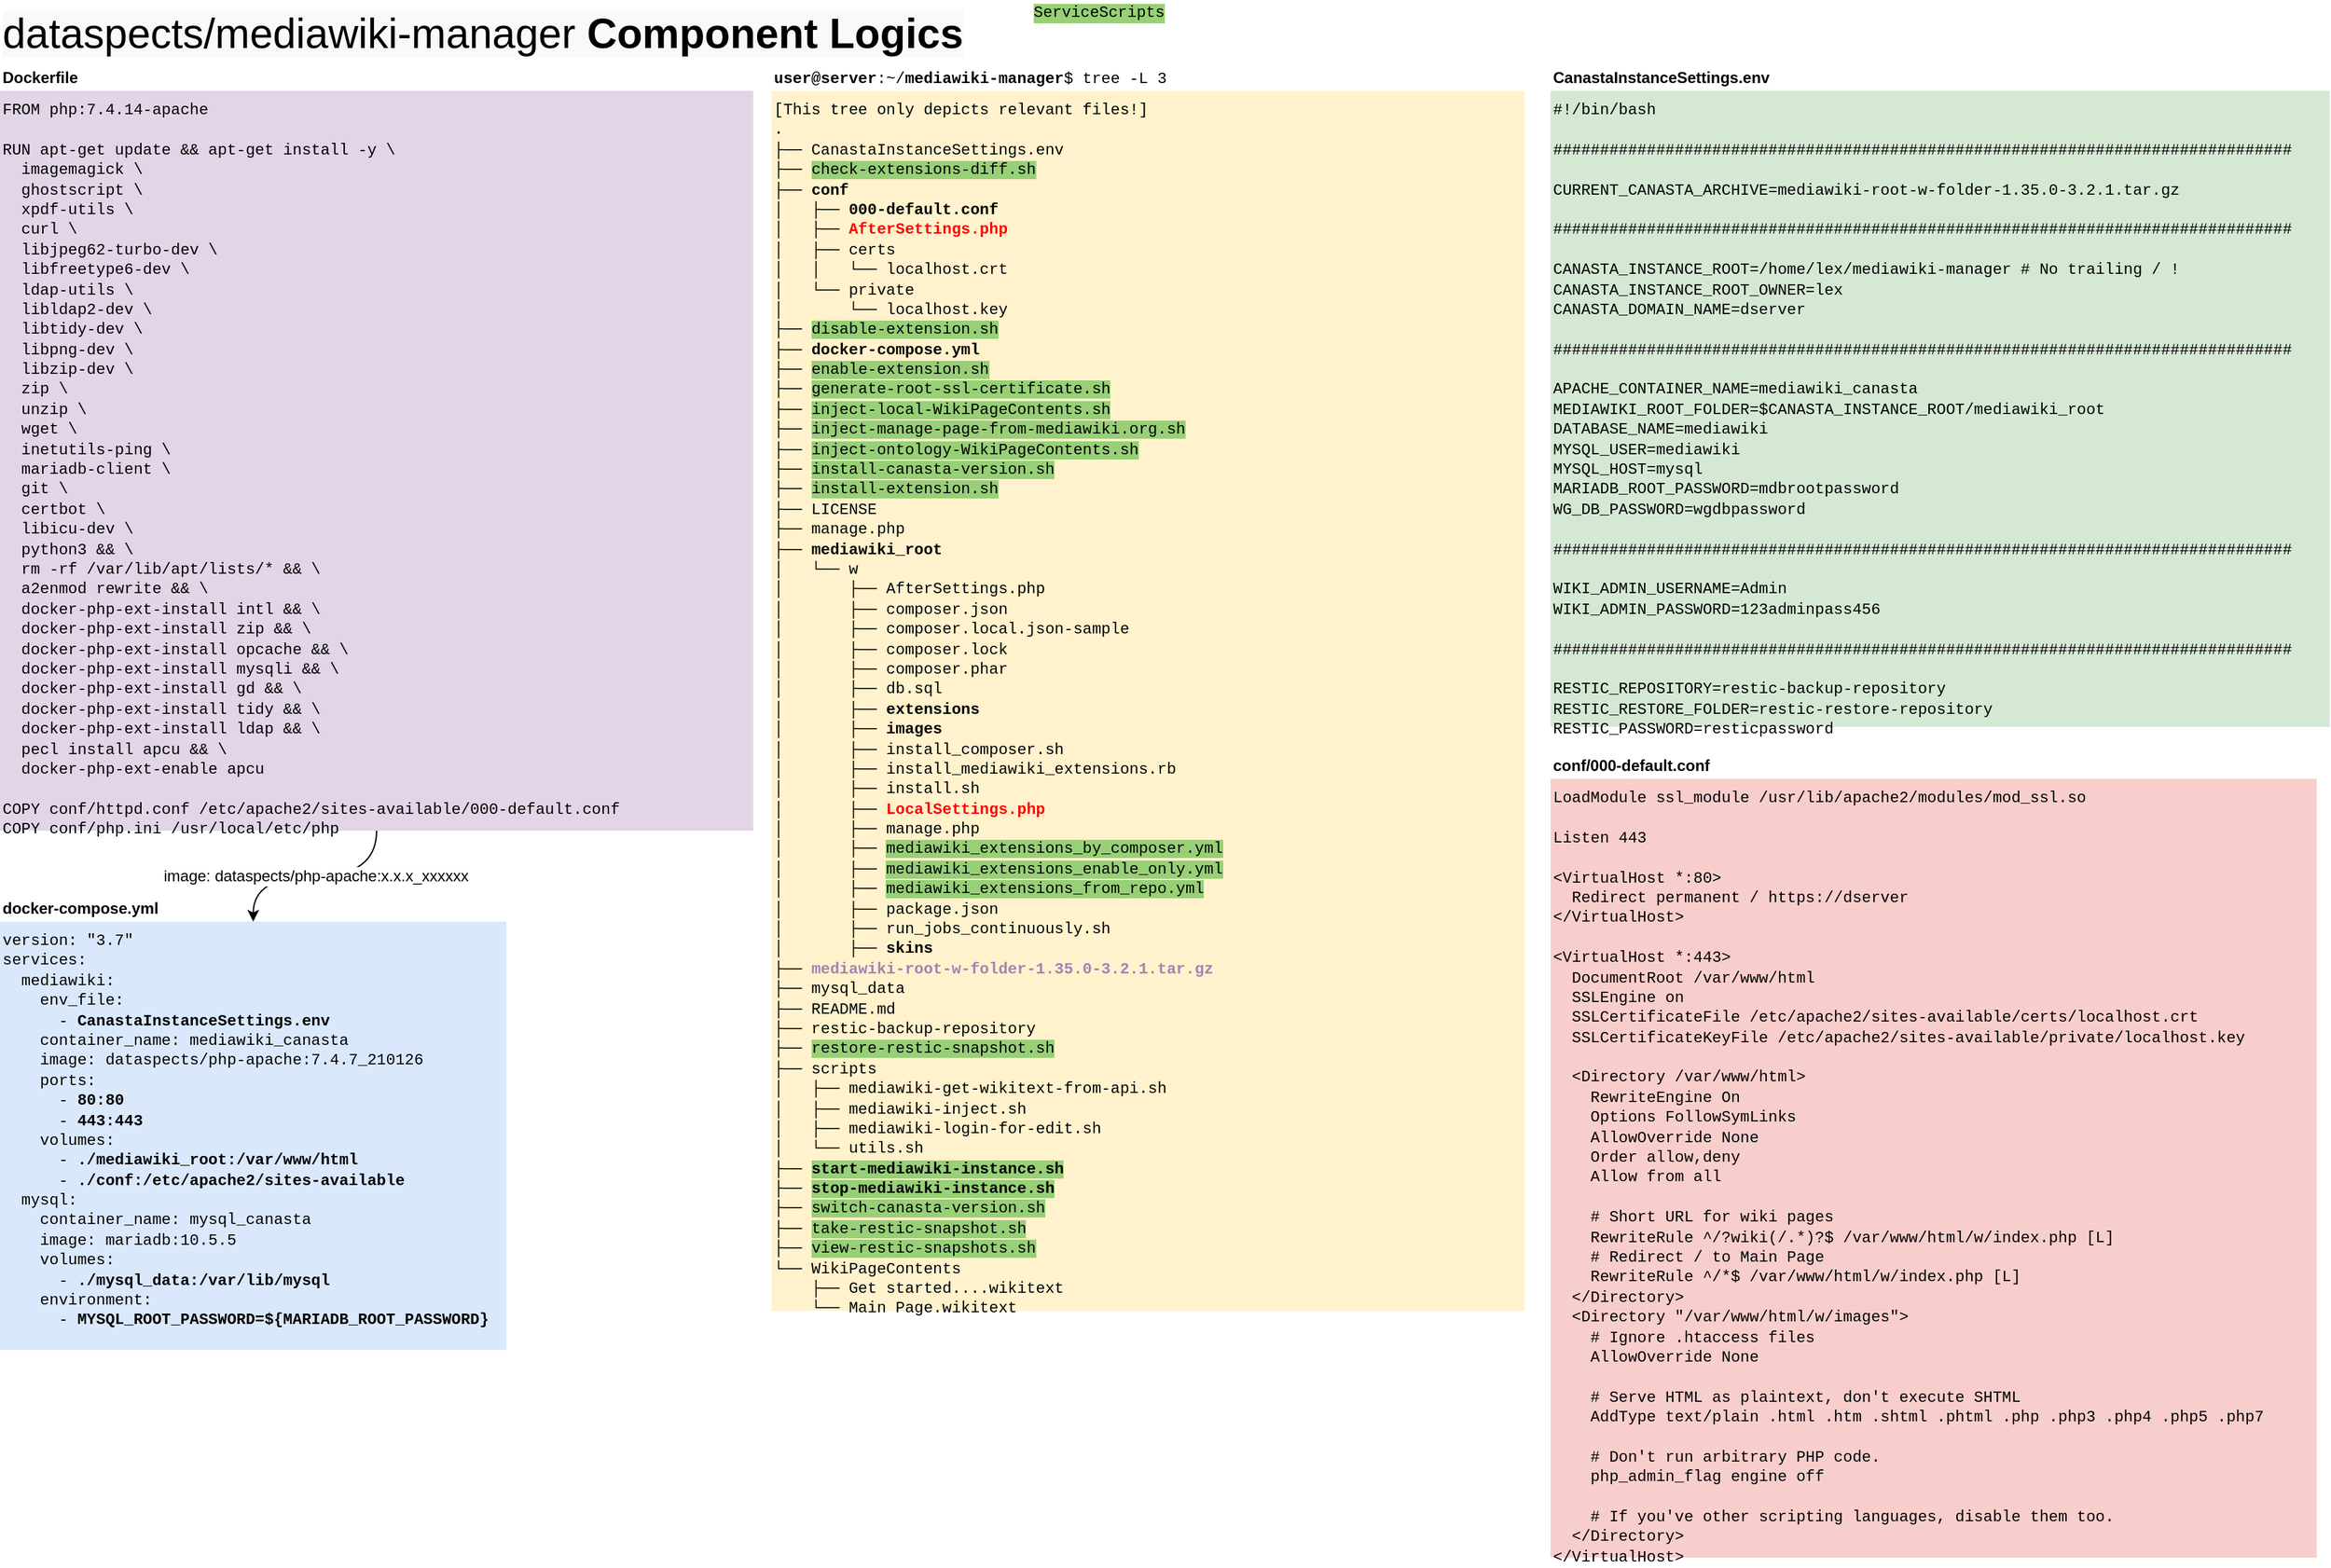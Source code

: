 <mxfile version="14.1.8" type="device"><diagram id="OTgeyJfTzAoQovxqewII" name="Component Logics"><mxGraphModel dx="2803" dy="843" grid="1" gridSize="10" guides="1" tooltips="1" connect="1" arrows="1" fold="1" page="1" pageScale="1" pageWidth="1169" pageHeight="827" math="0" shadow="0"><root><mxCell id="0"/><mxCell id="1" parent="0"/><mxCell id="fpPDTBa0rSc94i8WBxE1-5" value="&lt;div&gt;&lt;font face=&quot;Courier New&quot;&gt;version: &quot;3.7&quot;&lt;/font&gt;&lt;/div&gt;&lt;div&gt;&lt;font face=&quot;Courier New&quot;&gt;services:&lt;/font&gt;&lt;/div&gt;&lt;div&gt;&lt;font face=&quot;Courier New&quot;&gt;&amp;nbsp; mediawiki:&lt;/font&gt;&lt;/div&gt;&lt;div&gt;&lt;font face=&quot;Courier New&quot;&gt;&amp;nbsp; &amp;nbsp; env_file:&lt;/font&gt;&lt;/div&gt;&lt;div&gt;&lt;font face=&quot;Courier New&quot;&gt;&amp;nbsp; &amp;nbsp; &amp;nbsp; - &lt;b&gt;CanastaInstanceSettings.env&lt;/b&gt;&lt;/font&gt;&lt;/div&gt;&lt;div&gt;&lt;font face=&quot;Courier New&quot;&gt;&amp;nbsp; &amp;nbsp; container_name: mediawiki_canasta&lt;/font&gt;&lt;/div&gt;&lt;div&gt;&lt;font face=&quot;Courier New&quot;&gt;&amp;nbsp; &amp;nbsp; image: dataspects/php-apache:7.4.7_210126&lt;/font&gt;&lt;/div&gt;&lt;div&gt;&lt;font face=&quot;Courier New&quot;&gt;&amp;nbsp; &amp;nbsp; ports:&lt;/font&gt;&lt;/div&gt;&lt;div&gt;&lt;font face=&quot;Courier New&quot;&gt;&amp;nbsp; &amp;nbsp; &amp;nbsp; - &lt;b&gt;80:80&lt;/b&gt;&lt;/font&gt;&lt;/div&gt;&lt;div&gt;&lt;font face=&quot;Courier New&quot;&gt;&amp;nbsp; &amp;nbsp; &amp;nbsp; - &lt;b&gt;443:443&lt;/b&gt;&lt;/font&gt;&lt;/div&gt;&lt;div&gt;&lt;font face=&quot;Courier New&quot;&gt;&amp;nbsp; &amp;nbsp; volumes:&lt;/font&gt;&lt;/div&gt;&lt;div&gt;&lt;font face=&quot;Courier New&quot;&gt;&amp;nbsp; &amp;nbsp; &amp;nbsp; - &lt;b&gt;./mediawiki_root:/var/www/html&lt;/b&gt;&lt;/font&gt;&lt;/div&gt;&lt;div&gt;&lt;font face=&quot;Courier New&quot;&gt;&amp;nbsp; &amp;nbsp; &amp;nbsp; - &lt;b&gt;./conf:/etc/apache2/sites-available&lt;/b&gt;&lt;/font&gt;&lt;/div&gt;&lt;div&gt;&lt;font face=&quot;Courier New&quot;&gt;&amp;nbsp; mysql:&lt;/font&gt;&lt;/div&gt;&lt;div&gt;&lt;font face=&quot;Courier New&quot;&gt;&amp;nbsp; &amp;nbsp; container_name: mysql_canasta&lt;/font&gt;&lt;/div&gt;&lt;div&gt;&lt;font face=&quot;Courier New&quot;&gt;&amp;nbsp; &amp;nbsp; image: mariadb:10.5.5&lt;/font&gt;&lt;/div&gt;&lt;div&gt;&lt;font face=&quot;Courier New&quot;&gt;&amp;nbsp; &amp;nbsp; volumes:&lt;/font&gt;&lt;/div&gt;&lt;div&gt;&lt;font face=&quot;Courier New&quot;&gt;&amp;nbsp; &amp;nbsp; &amp;nbsp; - &lt;b&gt;./mysql_data:/var/lib/mysql&lt;/b&gt;&lt;/font&gt;&lt;/div&gt;&lt;div&gt;&lt;font face=&quot;Courier New&quot;&gt;&amp;nbsp; &amp;nbsp; environment:&lt;/font&gt;&lt;/div&gt;&lt;div&gt;&lt;font face=&quot;Courier New&quot;&gt;&amp;nbsp; &amp;nbsp; &amp;nbsp; - &lt;b&gt;MYSQL_ROOT_PASSWORD=${MARIADB_ROOT_PASSWORD}&lt;/b&gt;&lt;/font&gt;&lt;/div&gt;" style="rounded=0;whiteSpace=wrap;html=1;fontFamily=Helvetica;fontSize=12;align=left;fillColor=#dae8fc;verticalAlign=top;strokeColor=none;" parent="1" vertex="1"><mxGeometry x="-874" y="710" width="390" height="330" as="geometry"/></mxCell><mxCell id="175h7g4b2nINGprllrrE-1" value="&lt;div&gt;&lt;span style=&quot;font-family: &amp;#34;courier new&amp;#34;&quot;&gt;[This tree only depicts relevant files!]&lt;/span&gt;&lt;/div&gt;&lt;div&gt;&lt;span style=&quot;font-family: &amp;#34;courier new&amp;#34;&quot;&gt;.&lt;/span&gt;&lt;br&gt;&lt;/div&gt;&lt;div&gt;&lt;font face=&quot;Courier New&quot;&gt;├── CanastaInstanceSettings.env&lt;/font&gt;&lt;/div&gt;&lt;div&gt;&lt;font face=&quot;Courier New&quot;&gt;├── &lt;span style=&quot;background-color: rgb(151 , 208 , 119)&quot;&gt;check-extensions-diff.sh&lt;/span&gt;&lt;/font&gt;&lt;/div&gt;&lt;div&gt;&lt;font face=&quot;Courier New&quot;&gt;├── &lt;b&gt;conf&lt;/b&gt;&lt;/font&gt;&lt;/div&gt;&lt;div&gt;&lt;font face=&quot;Courier New&quot;&gt;│&amp;nbsp; &amp;nbsp;├── &lt;b&gt;000-default.conf&lt;/b&gt;&lt;/font&gt;&lt;/div&gt;&lt;div&gt;&lt;font face=&quot;Courier New&quot;&gt;│&amp;nbsp; &amp;nbsp;├── &lt;font color=&quot;#ff0000&quot;&gt;&lt;b&gt;AfterSettings.php&lt;/b&gt;&lt;/font&gt;&lt;/font&gt;&lt;/div&gt;&lt;div&gt;&lt;font face=&quot;Courier New&quot;&gt;│&amp;nbsp; &amp;nbsp;├── certs&lt;/font&gt;&lt;/div&gt;&lt;div&gt;&lt;font face=&quot;Courier New&quot;&gt;│&amp;nbsp; &amp;nbsp;│&amp;nbsp; &amp;nbsp;└── localhost.crt&lt;/font&gt;&lt;/div&gt;&lt;div&gt;&lt;font face=&quot;Courier New&quot;&gt;│&amp;nbsp; &amp;nbsp;└── private&lt;/font&gt;&lt;/div&gt;&lt;div&gt;&lt;font face=&quot;Courier New&quot;&gt;│&amp;nbsp; &amp;nbsp; &amp;nbsp; &amp;nbsp;└── localhost.key&lt;/font&gt;&lt;/div&gt;&lt;div&gt;&lt;span style=&quot;font-family: &amp;#34;courier new&amp;#34;&quot;&gt;├── &lt;span style=&quot;background-color: rgb(151 , 208 , 119)&quot;&gt;disable-extension.sh&lt;/span&gt;&lt;/span&gt;&lt;br&gt;&lt;/div&gt;&lt;div&gt;&lt;font face=&quot;Courier New&quot;&gt;├── &lt;b&gt;docker-compose.yml&lt;/b&gt;&lt;/font&gt;&lt;/div&gt;&lt;div&gt;&lt;span style=&quot;font-family: &amp;#34;courier new&amp;#34;&quot;&gt;├── &lt;span style=&quot;background-color: rgb(151 , 208 , 119)&quot;&gt;enable-extension.sh&lt;/span&gt;&lt;/span&gt;&lt;br&gt;&lt;/div&gt;&lt;div&gt;&lt;font face=&quot;Courier New&quot;&gt;├── &lt;span style=&quot;background-color: rgb(151 , 208 , 119)&quot;&gt;generate-root-ssl-certificate.sh&lt;/span&gt;&lt;/font&gt;&lt;/div&gt;&lt;div&gt;&lt;span style=&quot;font-family: &amp;#34;courier new&amp;#34;&quot;&gt;├── &lt;span style=&quot;background-color: rgb(151 , 208 , 119)&quot;&gt;inject-local-WikiPageContents.sh&lt;/span&gt;&lt;/span&gt;&lt;br&gt;&lt;/div&gt;&lt;div&gt;&lt;font face=&quot;Courier New&quot;&gt;├── &lt;span style=&quot;background-color: rgb(151 , 208 , 119)&quot;&gt;inject-manage-page-from-mediawiki.org.sh&lt;/span&gt;&lt;/font&gt;&lt;/div&gt;&lt;div&gt;&lt;font face=&quot;Courier New&quot;&gt;├── &lt;span style=&quot;background-color: rgb(151 , 208 , 119)&quot;&gt;inject-ontology-WikiPageContents.sh&lt;/span&gt;&lt;/font&gt;&lt;/div&gt;&lt;div&gt;&lt;font face=&quot;Courier New&quot;&gt;├── &lt;span style=&quot;background-color: rgb(151 , 208 , 119)&quot;&gt;install-canasta-version.sh&lt;/span&gt;&lt;/font&gt;&lt;/div&gt;&lt;div&gt;&lt;font face=&quot;Courier New&quot;&gt;├── &lt;span style=&quot;background-color: rgb(151 , 208 , 119)&quot;&gt;install-extension.sh&lt;/span&gt;&lt;/font&gt;&lt;/div&gt;&lt;div&gt;&lt;font face=&quot;Courier New&quot;&gt;├── LICENSE&lt;/font&gt;&lt;/div&gt;&lt;div&gt;&lt;font face=&quot;Courier New&quot;&gt;├── manage.php&lt;/font&gt;&lt;/div&gt;&lt;div&gt;&lt;font face=&quot;Courier New&quot;&gt;├── &lt;b&gt;mediawiki_root&lt;/b&gt;&lt;/font&gt;&lt;/div&gt;&lt;div&gt;&lt;font face=&quot;Courier New&quot;&gt;│&amp;nbsp; &amp;nbsp;└── w&lt;/font&gt;&lt;/div&gt;&lt;div&gt;&lt;font face=&quot;Courier New&quot;&gt;│&amp;nbsp; &amp;nbsp; &amp;nbsp; &amp;nbsp;├── AfterSettings.php&lt;/font&gt;&lt;/div&gt;&lt;div&gt;&lt;span style=&quot;font-family: &amp;#34;courier new&amp;#34;&quot;&gt;│&amp;nbsp; &amp;nbsp; &amp;nbsp; &amp;nbsp;├── composer.json&lt;/span&gt;&lt;br&gt;&lt;/div&gt;&lt;div&gt;&lt;font face=&quot;Courier New&quot;&gt;│&amp;nbsp; &amp;nbsp; &amp;nbsp; &amp;nbsp;├── composer.local.json-sample&lt;/font&gt;&lt;/div&gt;&lt;div&gt;&lt;font face=&quot;Courier New&quot;&gt;│&amp;nbsp; &amp;nbsp; &amp;nbsp; &amp;nbsp;├── composer.lock&lt;/font&gt;&lt;/div&gt;&lt;div&gt;&lt;font face=&quot;Courier New&quot;&gt;│&amp;nbsp; &amp;nbsp; &amp;nbsp; &amp;nbsp;├── composer.phar&lt;/font&gt;&lt;/div&gt;&lt;div&gt;&lt;span style=&quot;font-family: &amp;#34;courier new&amp;#34;&quot;&gt;│&amp;nbsp; &amp;nbsp; &amp;nbsp; &amp;nbsp;├── db.sql&lt;/span&gt;&lt;br&gt;&lt;/div&gt;&lt;div&gt;&lt;span style=&quot;font-family: &amp;#34;courier new&amp;#34;&quot;&gt;│&amp;nbsp; &amp;nbsp; &amp;nbsp; &amp;nbsp;├── &lt;b&gt;extensions&lt;/b&gt;&lt;/span&gt;&lt;br&gt;&lt;/div&gt;&lt;div&gt;&lt;span style=&quot;font-family: &amp;#34;courier new&amp;#34;&quot;&gt;│&amp;nbsp; &amp;nbsp; &amp;nbsp; &amp;nbsp;├── &lt;b&gt;images&lt;/b&gt;&lt;/span&gt;&lt;br&gt;&lt;/div&gt;&lt;div&gt;&lt;span style=&quot;font-family: &amp;#34;courier new&amp;#34;&quot;&gt;│&amp;nbsp; &amp;nbsp; &amp;nbsp; &amp;nbsp;├── install_composer.sh&lt;/span&gt;&lt;br&gt;&lt;/div&gt;&lt;div&gt;&lt;font face=&quot;Courier New&quot;&gt;│&amp;nbsp; &amp;nbsp; &amp;nbsp; &amp;nbsp;├── install_mediawiki_extensions.rb&lt;/font&gt;&lt;/div&gt;&lt;div&gt;&lt;font face=&quot;Courier New&quot;&gt;│&amp;nbsp; &amp;nbsp; &amp;nbsp; &amp;nbsp;├── install.sh&lt;/font&gt;&lt;/div&gt;&lt;div&gt;&lt;span style=&quot;font-family: &amp;#34;courier new&amp;#34;&quot;&gt;│&amp;nbsp; &amp;nbsp; &amp;nbsp; &amp;nbsp;├── &lt;font color=&quot;#ff0000&quot;&gt;&lt;b&gt;LocalSettings.php&lt;/b&gt;&lt;/font&gt;&lt;/span&gt;&lt;br&gt;&lt;/div&gt;&lt;div&gt;&lt;span style=&quot;font-family: &amp;#34;courier new&amp;#34;&quot;&gt;│&amp;nbsp; &amp;nbsp; &amp;nbsp; &amp;nbsp;├── manage.php&lt;/span&gt;&lt;br&gt;&lt;/div&gt;&lt;div&gt;&lt;font face=&quot;Courier New&quot;&gt;│&amp;nbsp; &amp;nbsp; &amp;nbsp; &amp;nbsp;├── &lt;span style=&quot;background-color: rgb(151 , 208 , 119)&quot;&gt;mediawiki_extensions_by_composer.yml&lt;/span&gt;&lt;/font&gt;&lt;/div&gt;&lt;div&gt;&lt;font face=&quot;Courier New&quot;&gt;│&amp;nbsp; &amp;nbsp; &amp;nbsp; &amp;nbsp;├── &lt;span style=&quot;background-color: rgb(151 , 208 , 119)&quot;&gt;mediawiki_extensions_enable_only.yml&lt;/span&gt;&lt;/font&gt;&lt;/div&gt;&lt;div&gt;&lt;font face=&quot;Courier New&quot;&gt;│&amp;nbsp; &amp;nbsp; &amp;nbsp; &amp;nbsp;├── &lt;span style=&quot;background-color: rgb(151 , 208 , 119)&quot;&gt;mediawiki_extensions_from_repo.yml&lt;/span&gt;&lt;/font&gt;&lt;/div&gt;&lt;div&gt;&lt;span style=&quot;font-family: &amp;#34;courier new&amp;#34;&quot;&gt;│&amp;nbsp; &amp;nbsp; &amp;nbsp; &amp;nbsp;├── package.json&lt;/span&gt;&lt;br&gt;&lt;/div&gt;&lt;div&gt;&lt;span style=&quot;font-family: &amp;#34;courier new&amp;#34;&quot;&gt;│&amp;nbsp; &amp;nbsp; &amp;nbsp; &amp;nbsp;├── run_jobs_continuously.sh&lt;/span&gt;&lt;br&gt;&lt;/div&gt;&lt;div&gt;&lt;span style=&quot;font-family: &amp;#34;courier new&amp;#34;&quot;&gt;│&amp;nbsp; &amp;nbsp; &amp;nbsp; &amp;nbsp;├── &lt;b&gt;skins&lt;/b&gt;&lt;/span&gt;&lt;br&gt;&lt;/div&gt;&lt;div&gt;&lt;span style=&quot;font-family: &amp;#34;courier new&amp;#34;&quot;&gt;├── &lt;font color=&quot;#a680b8&quot;&gt;&lt;b&gt;mediawiki-root-w-folder-1.35.0-3.2.1.tar.gz&lt;/b&gt;&lt;/font&gt;&lt;/span&gt;&lt;br&gt;&lt;/div&gt;&lt;div&gt;&lt;font face=&quot;Courier New&quot;&gt;├── mysql_data&lt;/font&gt;&lt;/div&gt;&lt;div&gt;&lt;span style=&quot;font-family: &amp;#34;courier new&amp;#34;&quot;&gt;├── README.md&lt;/span&gt;&lt;br&gt;&lt;/div&gt;&lt;div&gt;&lt;font face=&quot;Courier New&quot;&gt;├── restic-backup-repository&lt;/font&gt;&lt;/div&gt;&lt;div&gt;&lt;span style=&quot;font-family: &amp;#34;courier new&amp;#34;&quot;&gt;├── &lt;span style=&quot;background-color: rgb(151 , 208 , 119)&quot;&gt;restore-restic-snapshot.sh&lt;/span&gt;&lt;/span&gt;&lt;br&gt;&lt;/div&gt;&lt;div&gt;&lt;font face=&quot;Courier New&quot;&gt;├── scripts&lt;/font&gt;&lt;/div&gt;&lt;div&gt;&lt;font face=&quot;Courier New&quot;&gt;│&amp;nbsp; &amp;nbsp;├── mediawiki-get-wikitext-from-api.sh&lt;/font&gt;&lt;/div&gt;&lt;div&gt;&lt;font face=&quot;Courier New&quot;&gt;│&amp;nbsp; &amp;nbsp;├── mediawiki-inject.sh&lt;/font&gt;&lt;/div&gt;&lt;div&gt;&lt;font face=&quot;Courier New&quot;&gt;│&amp;nbsp; &amp;nbsp;├── mediawiki-login-for-edit.sh&lt;/font&gt;&lt;/div&gt;&lt;div&gt;&lt;font face=&quot;Courier New&quot;&gt;│&amp;nbsp; &amp;nbsp;└── utils.sh&lt;/font&gt;&lt;/div&gt;&lt;div&gt;&lt;font face=&quot;Courier New&quot;&gt;├── &lt;b style=&quot;background-color: rgb(151 , 208 , 119)&quot;&gt;start-mediawiki-instance.sh&lt;/b&gt;&lt;/font&gt;&lt;/div&gt;&lt;div&gt;&lt;font face=&quot;Courier New&quot;&gt;├── &lt;b style=&quot;background-color: rgb(151 , 208 , 119)&quot;&gt;stop-mediawiki-instance.sh&lt;/b&gt;&lt;/font&gt;&lt;/div&gt;&lt;div&gt;&lt;font face=&quot;Courier New&quot;&gt;├── &lt;span style=&quot;background-color: rgb(151 , 208 , 119)&quot;&gt;switch-canasta-version.sh&lt;/span&gt;&lt;/font&gt;&lt;/div&gt;&lt;div&gt;&lt;font face=&quot;Courier New&quot;&gt;├── &lt;span style=&quot;background-color: rgb(151 , 208 , 119)&quot;&gt;take-restic-snapshot.sh&lt;/span&gt;&lt;/font&gt;&lt;/div&gt;&lt;div&gt;&lt;font face=&quot;Courier New&quot;&gt;├── &lt;span style=&quot;background-color: rgb(151 , 208 , 119)&quot;&gt;view-restic-snapshots.sh&lt;/span&gt;&lt;/font&gt;&lt;/div&gt;&lt;div&gt;&lt;font face=&quot;Courier New&quot;&gt;└── WikiPageContents&lt;/font&gt;&lt;/div&gt;&lt;div&gt;&lt;font face=&quot;Courier New&quot;&gt;&amp;nbsp; &amp;nbsp; ├── Get started....wikitext&lt;/font&gt;&lt;/div&gt;&lt;div&gt;&lt;font face=&quot;Courier New&quot;&gt;&amp;nbsp; &amp;nbsp; └── Main Page.wikitext&lt;/font&gt;&lt;/div&gt;" style="rounded=0;whiteSpace=wrap;html=1;fontFamily=Helvetica;fontSize=12;align=left;fillColor=#fff2cc;verticalAlign=top;strokeColor=none;" vertex="1" parent="1"><mxGeometry x="-280" y="70" width="580" height="940" as="geometry"/></mxCell><mxCell id="175h7g4b2nINGprllrrE-2" value="&lt;div&gt;&lt;font face=&quot;Courier New&quot;&gt;#!/bin/bash&lt;/font&gt;&lt;/div&gt;&lt;div&gt;&lt;font face=&quot;Courier New&quot;&gt;&lt;br&gt;&lt;/font&gt;&lt;/div&gt;&lt;div&gt;&lt;font face=&quot;Courier New&quot;&gt;###############################################################################&lt;/font&gt;&lt;/div&gt;&lt;div&gt;&lt;font face=&quot;Courier New&quot;&gt;&lt;br&gt;&lt;/font&gt;&lt;/div&gt;&lt;div&gt;&lt;font face=&quot;Courier New&quot;&gt;CURRENT_CANASTA_ARCHIVE=mediawiki-root-w-folder-1.35.0-3.2.1.tar.gz&lt;/font&gt;&lt;/div&gt;&lt;div&gt;&lt;font face=&quot;Courier New&quot;&gt;&lt;br&gt;&lt;/font&gt;&lt;/div&gt;&lt;div&gt;&lt;font face=&quot;Courier New&quot;&gt;###############################################################################&lt;/font&gt;&lt;/div&gt;&lt;div&gt;&lt;font face=&quot;Courier New&quot;&gt;&lt;br&gt;&lt;/font&gt;&lt;/div&gt;&lt;div&gt;&lt;font face=&quot;Courier New&quot;&gt;CANASTA_INSTANCE_ROOT=/home/lex/mediawiki-manager # No trailing / !&lt;/font&gt;&lt;/div&gt;&lt;div&gt;&lt;font face=&quot;Courier New&quot;&gt;CANASTA_INSTANCE_ROOT_OWNER=lex&lt;/font&gt;&lt;/div&gt;&lt;div&gt;&lt;font face=&quot;Courier New&quot;&gt;CANASTA_DOMAIN_NAME=dserver&lt;/font&gt;&lt;/div&gt;&lt;div&gt;&lt;font face=&quot;Courier New&quot;&gt;&lt;br&gt;&lt;/font&gt;&lt;/div&gt;&lt;div&gt;&lt;font face=&quot;Courier New&quot;&gt;###############################################################################&lt;/font&gt;&lt;/div&gt;&lt;div&gt;&lt;font face=&quot;Courier New&quot;&gt;&lt;br&gt;&lt;/font&gt;&lt;/div&gt;&lt;div&gt;&lt;font face=&quot;Courier New&quot;&gt;APACHE_CONTAINER_NAME=mediawiki_canasta&lt;/font&gt;&lt;/div&gt;&lt;div&gt;&lt;font face=&quot;Courier New&quot;&gt;MEDIAWIKI_ROOT_FOLDER=$CANASTA_INSTANCE_ROOT/mediawiki_root&lt;/font&gt;&lt;/div&gt;&lt;div&gt;&lt;font face=&quot;Courier New&quot;&gt;DATABASE_NAME=mediawiki&lt;/font&gt;&lt;/div&gt;&lt;div&gt;&lt;font face=&quot;Courier New&quot;&gt;MYSQL_USER=mediawiki&lt;/font&gt;&lt;/div&gt;&lt;div&gt;&lt;font face=&quot;Courier New&quot;&gt;MYSQL_HOST=mysql&lt;/font&gt;&lt;/div&gt;&lt;div&gt;&lt;font face=&quot;Courier New&quot;&gt;MARIADB_ROOT_PASSWORD=mdbrootpassword&lt;/font&gt;&lt;/div&gt;&lt;div&gt;&lt;font face=&quot;Courier New&quot;&gt;WG_DB_PASSWORD=wgdbpassword&lt;/font&gt;&lt;/div&gt;&lt;div&gt;&lt;font face=&quot;Courier New&quot;&gt;&lt;br&gt;&lt;/font&gt;&lt;/div&gt;&lt;div&gt;&lt;font face=&quot;Courier New&quot;&gt;###############################################################################&lt;/font&gt;&lt;/div&gt;&lt;div&gt;&lt;font face=&quot;Courier New&quot;&gt;&lt;br&gt;&lt;/font&gt;&lt;/div&gt;&lt;div&gt;&lt;font face=&quot;Courier New&quot;&gt;WIKI_ADMIN_USERNAME=Admin&lt;/font&gt;&lt;/div&gt;&lt;div&gt;&lt;font face=&quot;Courier New&quot;&gt;WIKI_ADMIN_PASSWORD=123adminpass456&lt;/font&gt;&lt;/div&gt;&lt;div&gt;&lt;font face=&quot;Courier New&quot;&gt;&lt;br&gt;&lt;/font&gt;&lt;/div&gt;&lt;div&gt;&lt;font face=&quot;Courier New&quot;&gt;###############################################################################&lt;/font&gt;&lt;/div&gt;&lt;div&gt;&lt;font face=&quot;Courier New&quot;&gt;&lt;br&gt;&lt;/font&gt;&lt;/div&gt;&lt;div&gt;&lt;font face=&quot;Courier New&quot;&gt;RESTIC_REPOSITORY=restic-backup-repository&lt;/font&gt;&lt;/div&gt;&lt;div&gt;&lt;font face=&quot;Courier New&quot;&gt;RESTIC_RESTORE_FOLDER=restic-restore-repository&lt;/font&gt;&lt;/div&gt;&lt;div&gt;&lt;font face=&quot;Courier New&quot;&gt;RESTIC_PASSWORD=resticpassword&lt;/font&gt;&lt;/div&gt;" style="rounded=0;whiteSpace=wrap;html=1;fontFamily=Helvetica;fontSize=12;align=left;fillColor=#d5e8d4;verticalAlign=top;strokeColor=none;" vertex="1" parent="1"><mxGeometry x="320" y="70" width="600" height="490" as="geometry"/></mxCell><mxCell id="175h7g4b2nINGprllrrE-3" value="docker-compose.yml" style="text;html=1;strokeColor=none;fillColor=none;align=left;verticalAlign=middle;whiteSpace=wrap;rounded=0;fontStyle=1" vertex="1" parent="1"><mxGeometry x="-874" y="690" width="144" height="20" as="geometry"/></mxCell><mxCell id="175h7g4b2nINGprllrrE-4" value="CanastaInstanceSettings.env" style="text;html=1;strokeColor=none;fillColor=none;align=left;verticalAlign=middle;whiteSpace=wrap;rounded=0;fontStyle=1" vertex="1" parent="1"><mxGeometry x="320" y="50" width="390" height="20" as="geometry"/></mxCell><mxCell id="175h7g4b2nINGprllrrE-12" value="image: dataspects/php-apache:x.x.x_xxxxxx" style="edgeStyle=orthogonalEdgeStyle;rounded=0;orthogonalLoop=1;jettySize=auto;html=1;entryX=0.5;entryY=0;entryDx=0;entryDy=0;fontSize=12;curved=1;" edge="1" parent="1" source="175h7g4b2nINGprllrrE-5" target="fpPDTBa0rSc94i8WBxE1-5"><mxGeometry relative="1" as="geometry"/></mxCell><mxCell id="175h7g4b2nINGprllrrE-5" value="&lt;div&gt;&lt;font face=&quot;Courier New&quot;&gt;&lt;span&gt;FROM php:7.4.14-apache&lt;/span&gt;&lt;/font&gt;&lt;/div&gt;&lt;div&gt;&lt;font face=&quot;Courier New&quot;&gt;&lt;span&gt;&lt;br&gt;&lt;/span&gt;&lt;/font&gt;&lt;/div&gt;&lt;div&gt;&lt;font face=&quot;Courier New&quot;&gt;&lt;span&gt;RUN apt-get update &amp;amp;&amp;amp; apt-get install -y \&lt;/span&gt;&lt;/font&gt;&lt;/div&gt;&lt;div&gt;&lt;font face=&quot;Courier New&quot;&gt;&lt;span&gt;&amp;nbsp; imagemagick \&lt;/span&gt;&lt;/font&gt;&lt;/div&gt;&lt;div&gt;&lt;font face=&quot;Courier New&quot;&gt;&lt;span&gt;&amp;nbsp; ghostscript \&lt;/span&gt;&lt;/font&gt;&lt;/div&gt;&lt;div&gt;&lt;font face=&quot;Courier New&quot;&gt;&lt;span&gt;&amp;nbsp; xpdf-utils \&lt;/span&gt;&lt;/font&gt;&lt;/div&gt;&lt;div&gt;&lt;font face=&quot;Courier New&quot;&gt;&lt;span&gt;&amp;nbsp; curl \&lt;/span&gt;&lt;/font&gt;&lt;/div&gt;&lt;div&gt;&lt;font face=&quot;Courier New&quot;&gt;&lt;span&gt;&amp;nbsp; libjpeg62-turbo-dev \&lt;/span&gt;&lt;/font&gt;&lt;/div&gt;&lt;div&gt;&lt;font face=&quot;Courier New&quot;&gt;&lt;span&gt;&amp;nbsp; libfreetype6-dev \&lt;/span&gt;&lt;/font&gt;&lt;/div&gt;&lt;div&gt;&lt;font face=&quot;Courier New&quot;&gt;&lt;span&gt;&amp;nbsp; ldap-utils \&lt;/span&gt;&lt;/font&gt;&lt;/div&gt;&lt;div&gt;&lt;font face=&quot;Courier New&quot;&gt;&lt;span&gt;&amp;nbsp; libldap2-dev \&lt;/span&gt;&lt;/font&gt;&lt;/div&gt;&lt;div&gt;&lt;font face=&quot;Courier New&quot;&gt;&lt;span&gt;&amp;nbsp; libtidy-dev \&lt;/span&gt;&lt;/font&gt;&lt;/div&gt;&lt;div&gt;&lt;font face=&quot;Courier New&quot;&gt;&lt;span&gt;&amp;nbsp; libpng-dev \&lt;/span&gt;&lt;/font&gt;&lt;/div&gt;&lt;div&gt;&lt;font face=&quot;Courier New&quot;&gt;&lt;span&gt;&amp;nbsp; libzip-dev \&lt;/span&gt;&lt;/font&gt;&lt;/div&gt;&lt;div&gt;&lt;font face=&quot;Courier New&quot;&gt;&lt;span&gt;&amp;nbsp; zip \&lt;/span&gt;&lt;/font&gt;&lt;/div&gt;&lt;div&gt;&lt;font face=&quot;Courier New&quot;&gt;&lt;span&gt;&amp;nbsp; unzip \&lt;/span&gt;&lt;/font&gt;&lt;/div&gt;&lt;div&gt;&lt;font face=&quot;Courier New&quot;&gt;&lt;span&gt;&amp;nbsp; wget \&lt;/span&gt;&lt;/font&gt;&lt;/div&gt;&lt;div&gt;&lt;font face=&quot;Courier New&quot;&gt;&lt;span&gt;&amp;nbsp; inetutils-ping \&lt;/span&gt;&lt;/font&gt;&lt;/div&gt;&lt;div&gt;&lt;font face=&quot;Courier New&quot;&gt;&lt;span&gt;&amp;nbsp; mariadb-client \&lt;/span&gt;&lt;/font&gt;&lt;/div&gt;&lt;div&gt;&lt;font face=&quot;Courier New&quot;&gt;&lt;span&gt;&amp;nbsp; git \&lt;/span&gt;&lt;/font&gt;&lt;/div&gt;&lt;div&gt;&lt;font face=&quot;Courier New&quot;&gt;&lt;span&gt;&amp;nbsp; certbot \&lt;/span&gt;&lt;/font&gt;&lt;/div&gt;&lt;div&gt;&lt;font face=&quot;Courier New&quot;&gt;&lt;span&gt;&amp;nbsp; libicu-dev \&lt;/span&gt;&lt;/font&gt;&lt;/div&gt;&lt;div&gt;&lt;font face=&quot;Courier New&quot;&gt;&lt;span&gt;&amp;nbsp; python3 &amp;amp;&amp;amp; \&lt;/span&gt;&lt;/font&gt;&lt;/div&gt;&lt;div&gt;&lt;font face=&quot;Courier New&quot;&gt;&lt;span&gt;&amp;nbsp; rm -rf /var/lib/apt/lists/* &amp;amp;&amp;amp; \&lt;/span&gt;&lt;/font&gt;&lt;/div&gt;&lt;div&gt;&lt;font face=&quot;Courier New&quot;&gt;&lt;span&gt;&amp;nbsp; a2enmod rewrite &amp;amp;&amp;amp; \&lt;/span&gt;&lt;/font&gt;&lt;/div&gt;&lt;div&gt;&lt;font face=&quot;Courier New&quot;&gt;&lt;span&gt;&amp;nbsp; docker-php-ext-install intl &amp;amp;&amp;amp; \&lt;/span&gt;&lt;/font&gt;&lt;/div&gt;&lt;div&gt;&lt;font face=&quot;Courier New&quot;&gt;&lt;span&gt;&amp;nbsp; docker-php-ext-install zip &amp;amp;&amp;amp; \&lt;/span&gt;&lt;/font&gt;&lt;/div&gt;&lt;div&gt;&lt;font face=&quot;Courier New&quot;&gt;&lt;span&gt;&amp;nbsp; docker-php-ext-install opcache &amp;amp;&amp;amp; \&lt;/span&gt;&lt;/font&gt;&lt;/div&gt;&lt;div&gt;&lt;font face=&quot;Courier New&quot;&gt;&lt;span&gt;&amp;nbsp; docker-php-ext-install mysqli &amp;amp;&amp;amp; \&lt;/span&gt;&lt;/font&gt;&lt;/div&gt;&lt;div&gt;&lt;font face=&quot;Courier New&quot;&gt;&lt;span&gt;&amp;nbsp; docker-php-ext-install gd &amp;amp;&amp;amp; \&lt;/span&gt;&lt;/font&gt;&lt;/div&gt;&lt;div&gt;&lt;font face=&quot;Courier New&quot;&gt;&lt;span&gt;&amp;nbsp; docker-php-ext-install tidy &amp;amp;&amp;amp; \&lt;/span&gt;&lt;/font&gt;&lt;/div&gt;&lt;div&gt;&lt;font face=&quot;Courier New&quot;&gt;&lt;span&gt;&amp;nbsp; docker-php-ext-install ldap &amp;amp;&amp;amp; \&lt;/span&gt;&lt;/font&gt;&lt;/div&gt;&lt;div&gt;&lt;font face=&quot;Courier New&quot;&gt;&lt;span&gt;&amp;nbsp; pecl install apcu &amp;amp;&amp;amp; \&lt;/span&gt;&lt;/font&gt;&lt;/div&gt;&lt;div&gt;&lt;font face=&quot;Courier New&quot;&gt;&lt;span&gt;&amp;nbsp; docker-php-ext-enable apcu&lt;/span&gt;&lt;/font&gt;&lt;/div&gt;&lt;div&gt;&lt;font face=&quot;Courier New&quot;&gt;&lt;span&gt;&lt;br&gt;&lt;/span&gt;&lt;/font&gt;&lt;/div&gt;&lt;div&gt;&lt;font face=&quot;Courier New&quot;&gt;&lt;span&gt;COPY conf/httpd.conf /etc/apache2/sites-available/000-default.conf&lt;/span&gt;&lt;/font&gt;&lt;/div&gt;&lt;div&gt;&lt;font face=&quot;Courier New&quot;&gt;&lt;span&gt;COPY conf/php.ini /usr/local/etc/php&lt;/span&gt;&lt;/font&gt;&lt;/div&gt;&lt;div&gt;&lt;br&gt;&lt;/div&gt;" style="rounded=0;whiteSpace=wrap;html=1;fontFamily=Helvetica;fontSize=12;align=left;fillColor=#e1d5e7;verticalAlign=top;fontStyle=0;strokeColor=none;" vertex="1" parent="1"><mxGeometry x="-874" y="70" width="580" height="570" as="geometry"/></mxCell><mxCell id="175h7g4b2nINGprllrrE-6" value="Dockerfile" style="text;html=1;strokeColor=none;fillColor=none;align=left;verticalAlign=middle;whiteSpace=wrap;rounded=0;fontStyle=1" vertex="1" parent="1"><mxGeometry x="-874" y="50" width="390" height="20" as="geometry"/></mxCell><mxCell id="175h7g4b2nINGprllrrE-8" value="&lt;div&gt;&lt;font face=&quot;Courier New&quot;&gt;LoadModule ssl_module /usr/lib/apache2/modules/mod_ssl.so&lt;/font&gt;&lt;/div&gt;&lt;div&gt;&lt;font face=&quot;Courier New&quot;&gt;&lt;br&gt;&lt;/font&gt;&lt;/div&gt;&lt;div&gt;&lt;font face=&quot;Courier New&quot;&gt;Listen 443&lt;/font&gt;&lt;/div&gt;&lt;div&gt;&lt;font face=&quot;Courier New&quot;&gt;&lt;br&gt;&lt;/font&gt;&lt;/div&gt;&lt;div&gt;&lt;font face=&quot;Courier New&quot;&gt;&amp;lt;VirtualHost *:80&amp;gt;&lt;/font&gt;&lt;/div&gt;&lt;div&gt;&lt;font face=&quot;Courier New&quot;&gt;&amp;nbsp; Redirect permanent / https://dserver&lt;/font&gt;&lt;/div&gt;&lt;div&gt;&lt;font face=&quot;Courier New&quot;&gt;&amp;lt;/VirtualHost&amp;gt;&lt;/font&gt;&lt;/div&gt;&lt;div&gt;&lt;font face=&quot;Courier New&quot;&gt;&lt;br&gt;&lt;/font&gt;&lt;/div&gt;&lt;div&gt;&lt;font face=&quot;Courier New&quot;&gt;&amp;lt;VirtualHost *:443&amp;gt;&lt;/font&gt;&lt;/div&gt;&lt;div&gt;&lt;font face=&quot;Courier New&quot;&gt;&amp;nbsp; DocumentRoot /var/www/html&lt;/font&gt;&lt;/div&gt;&lt;div&gt;&lt;font face=&quot;Courier New&quot;&gt;&amp;nbsp; SSLEngine on&lt;/font&gt;&lt;/div&gt;&lt;div&gt;&lt;font face=&quot;Courier New&quot;&gt;&amp;nbsp; SSLCertificateFile /etc/apache2/sites-available/certs/localhost.crt&lt;/font&gt;&lt;/div&gt;&lt;div&gt;&lt;font face=&quot;Courier New&quot;&gt;&amp;nbsp; SSLCertificateKeyFile /etc/apache2/sites-available/private/localhost.key&lt;/font&gt;&lt;/div&gt;&lt;div&gt;&lt;font face=&quot;Courier New&quot;&gt;&amp;nbsp;&amp;nbsp;&lt;/font&gt;&lt;/div&gt;&lt;div&gt;&lt;font face=&quot;Courier New&quot;&gt;&amp;nbsp; &amp;lt;Directory /var/www/html&amp;gt;&lt;/font&gt;&lt;/div&gt;&lt;div&gt;&lt;font face=&quot;Courier New&quot;&gt;&amp;nbsp; &amp;nbsp; RewriteEngine On&lt;/font&gt;&lt;/div&gt;&lt;div&gt;&lt;font face=&quot;Courier New&quot;&gt;&amp;nbsp; &amp;nbsp; Options FollowSymLinks&lt;/font&gt;&lt;/div&gt;&lt;div&gt;&lt;font face=&quot;Courier New&quot;&gt;&amp;nbsp; &amp;nbsp; AllowOverride None&lt;/font&gt;&lt;/div&gt;&lt;div&gt;&lt;font face=&quot;Courier New&quot;&gt;&amp;nbsp; &amp;nbsp; Order allow,deny&lt;/font&gt;&lt;/div&gt;&lt;div&gt;&lt;font face=&quot;Courier New&quot;&gt;&amp;nbsp; &amp;nbsp; Allow from all&lt;/font&gt;&lt;/div&gt;&lt;div&gt;&lt;font face=&quot;Courier New&quot;&gt;&amp;nbsp; &amp;nbsp;&amp;nbsp;&lt;/font&gt;&lt;/div&gt;&lt;div&gt;&lt;font face=&quot;Courier New&quot;&gt;&amp;nbsp; &amp;nbsp; # Short URL for wiki pages&lt;/font&gt;&lt;/div&gt;&lt;div&gt;&lt;font face=&quot;Courier New&quot;&gt;&amp;nbsp; &amp;nbsp; RewriteRule ^/?wiki(/.*)?$ /var/www/html/w/index.php [L]&lt;/font&gt;&lt;/div&gt;&lt;div&gt;&lt;font face=&quot;Courier New&quot;&gt;&amp;nbsp; &amp;nbsp; # Redirect / to Main Page&lt;/font&gt;&lt;/div&gt;&lt;div&gt;&lt;font face=&quot;Courier New&quot;&gt;&amp;nbsp; &amp;nbsp; RewriteRule ^/*$ /var/www/html/w/index.php [L]&lt;/font&gt;&lt;/div&gt;&lt;div&gt;&lt;font face=&quot;Courier New&quot;&gt;&amp;nbsp; &amp;lt;/Directory&amp;gt;&lt;/font&gt;&lt;/div&gt;&lt;div&gt;&lt;font face=&quot;Courier New&quot;&gt;&amp;nbsp; &amp;lt;Directory &quot;/var/www/html/w/images&quot;&amp;gt;&lt;/font&gt;&lt;/div&gt;&lt;div&gt;&lt;font face=&quot;Courier New&quot;&gt;&amp;nbsp; &amp;nbsp; # Ignore .htaccess files&lt;/font&gt;&lt;/div&gt;&lt;div&gt;&lt;font face=&quot;Courier New&quot;&gt;&amp;nbsp; &amp;nbsp; AllowOverride None&lt;/font&gt;&lt;/div&gt;&lt;div&gt;&lt;font face=&quot;Courier New&quot;&gt;&lt;br&gt;&lt;/font&gt;&lt;/div&gt;&lt;div&gt;&lt;font face=&quot;Courier New&quot;&gt;&amp;nbsp; &amp;nbsp; # Serve HTML as plaintext, don't execute SHTML&lt;/font&gt;&lt;/div&gt;&lt;div&gt;&lt;font face=&quot;Courier New&quot;&gt;&amp;nbsp; &amp;nbsp; AddType text/plain .html .htm .shtml .phtml .php .php3 .php4 .php5 .php7&lt;/font&gt;&lt;/div&gt;&lt;div&gt;&lt;font face=&quot;Courier New&quot;&gt;&lt;br&gt;&lt;/font&gt;&lt;/div&gt;&lt;div&gt;&lt;font face=&quot;Courier New&quot;&gt;&amp;nbsp; &amp;nbsp; # Don't run arbitrary PHP code.&lt;/font&gt;&lt;/div&gt;&lt;div&gt;&lt;font face=&quot;Courier New&quot;&gt;&amp;nbsp; &amp;nbsp; php_admin_flag engine off&lt;/font&gt;&lt;/div&gt;&lt;div&gt;&lt;font face=&quot;Courier New&quot;&gt;&lt;br&gt;&lt;/font&gt;&lt;/div&gt;&lt;div&gt;&lt;font face=&quot;Courier New&quot;&gt;&amp;nbsp; &amp;nbsp; # If you've other scripting languages, disable them too.&lt;/font&gt;&lt;/div&gt;&lt;div&gt;&lt;font face=&quot;Courier New&quot;&gt;&amp;nbsp; &amp;lt;/Directory&amp;gt;&lt;/font&gt;&lt;/div&gt;&lt;div&gt;&lt;font face=&quot;Courier New&quot;&gt;&amp;lt;/VirtualHost&amp;gt;&lt;/font&gt;&lt;/div&gt;" style="rounded=0;whiteSpace=wrap;html=1;fontFamily=Helvetica;fontSize=12;align=left;fillColor=#f8cecc;verticalAlign=top;strokeColor=none;" vertex="1" parent="1"><mxGeometry x="320" y="600" width="590" height="600" as="geometry"/></mxCell><mxCell id="175h7g4b2nINGprllrrE-9" value="conf/000-default.conf" style="text;html=1;strokeColor=none;fillColor=none;align=left;verticalAlign=middle;whiteSpace=wrap;rounded=0;fontStyle=1" vertex="1" parent="1"><mxGeometry x="320" y="580" width="390" height="20" as="geometry"/></mxCell><mxCell id="175h7g4b2nINGprllrrE-10" value="&lt;b style=&quot;font-family: &amp;#34;courier new&amp;#34;&quot;&gt;user@server&lt;/b&gt;&lt;span style=&quot;font-family: &amp;#34;courier new&amp;#34; ; font-weight: 400&quot;&gt;:~/&lt;/span&gt;&lt;b style=&quot;font-family: &amp;#34;courier new&amp;#34;&quot;&gt;mediawiki-manager&lt;/b&gt;&lt;span style=&quot;font-family: &amp;#34;courier new&amp;#34; ; font-weight: 400&quot;&gt;$ tree -L 3&lt;/span&gt;" style="text;html=1;strokeColor=none;fillColor=none;align=left;verticalAlign=middle;whiteSpace=wrap;rounded=0;fontStyle=1" vertex="1" parent="1"><mxGeometry x="-280" y="50" width="390" height="20" as="geometry"/></mxCell><mxCell id="175h7g4b2nINGprllrrE-14" value="&lt;meta charset=&quot;utf-8&quot;&gt;&lt;span style=&quot;color: rgb(0, 0, 0); font-family: helvetica; font-size: 32px; font-style: normal; letter-spacing: normal; text-align: left; text-indent: 0px; text-transform: none; word-spacing: 0px; background-color: rgb(248, 249, 250); font-weight: normal;&quot;&gt;dataspects/mediawiki-manager&lt;span&gt;&amp;nbsp;&lt;/span&gt;&lt;/span&gt;&lt;span style=&quot;color: rgb(0, 0, 0); font-family: helvetica; font-size: 32px; font-style: normal; font-weight: 700; letter-spacing: normal; text-align: left; text-indent: 0px; text-transform: none; word-spacing: 0px; background-color: rgb(248, 249, 250); display: inline; float: none;&quot;&gt;Component Logics&lt;/span&gt;" style="text;whiteSpace=wrap;html=1;fontSize=12;" vertex="1" parent="1"><mxGeometry x="-874" width="754" height="60" as="geometry"/></mxCell><mxCell id="175h7g4b2nINGprllrrE-15" value="ServiceScripts" style="text;html=1;strokeColor=none;fillColor=none;align=left;verticalAlign=middle;whiteSpace=wrap;rounded=0;fontStyle=0;fontFamily=Courier New;labelBackgroundColor=#97D077;" vertex="1" parent="1"><mxGeometry x="-80" width="120" height="20" as="geometry"/></mxCell></root></mxGraphModel></diagram></mxfile>
